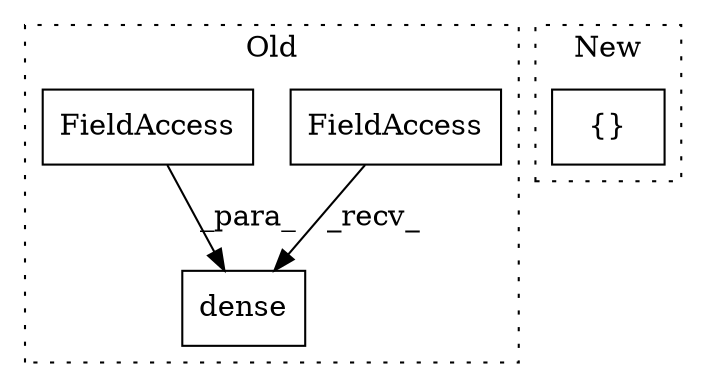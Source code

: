digraph G {
subgraph cluster0 {
1 [label="dense" a="32" s="4036,4062" l="6,1" shape="box"];
3 [label="FieldAccess" a="22" s="4018" l="17" shape="box"];
4 [label="FieldAccess" a="22" s="4046" l="16" shape="box"];
label = "Old";
style="dotted";
}
subgraph cluster1 {
2 [label="{}" a="4" s="4394,4415" l="1,1" shape="box"];
label = "New";
style="dotted";
}
3 -> 1 [label="_recv_"];
4 -> 1 [label="_para_"];
}